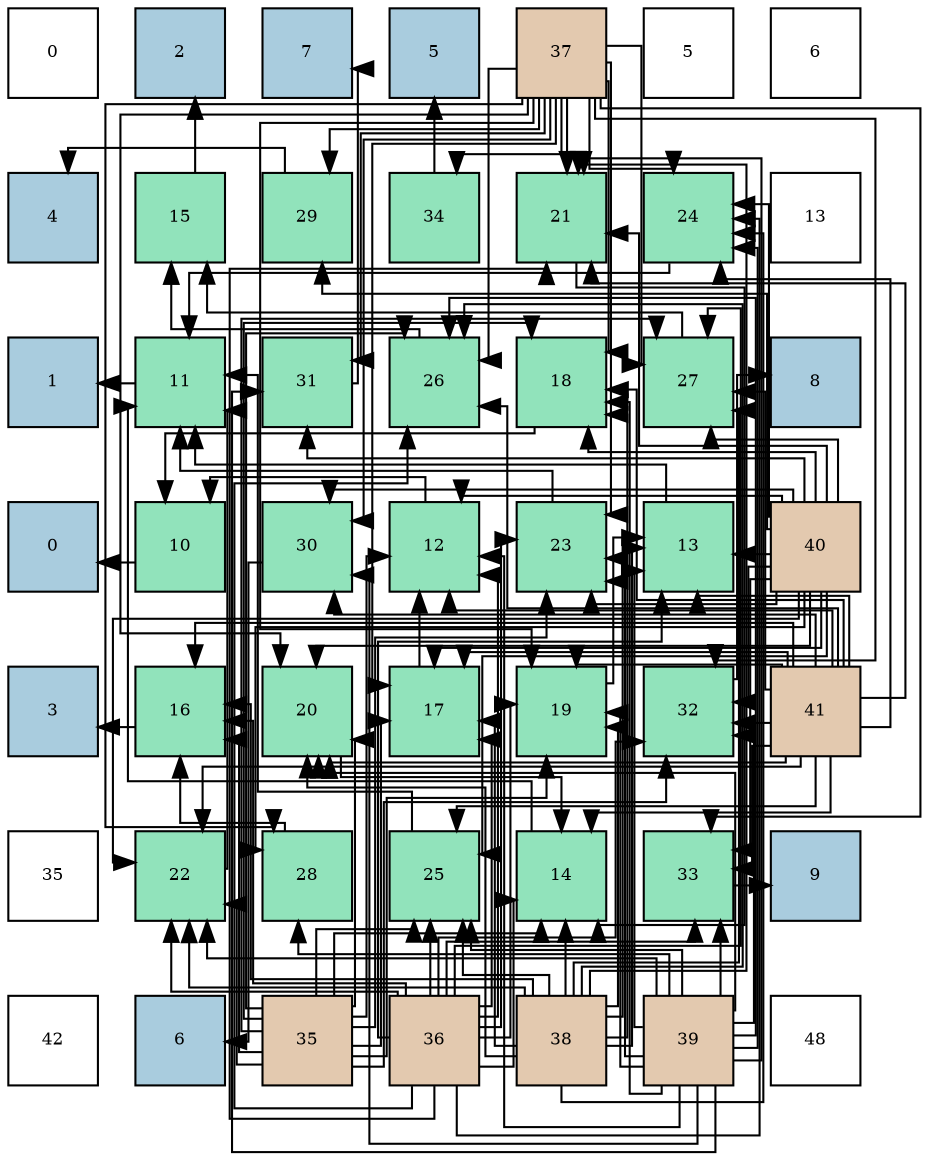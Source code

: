 digraph layout{
 rankdir=TB;
 splines=ortho;
 node [style=filled shape=square fixedsize=true width=0.6];
0[label="0", fontsize=8, fillcolor="#ffffff"];
1[label="2", fontsize=8, fillcolor="#a9ccde"];
2[label="7", fontsize=8, fillcolor="#a9ccde"];
3[label="5", fontsize=8, fillcolor="#a9ccde"];
4[label="37", fontsize=8, fillcolor="#e3c9af"];
5[label="5", fontsize=8, fillcolor="#ffffff"];
6[label="6", fontsize=8, fillcolor="#ffffff"];
7[label="4", fontsize=8, fillcolor="#a9ccde"];
8[label="15", fontsize=8, fillcolor="#91e3bb"];
9[label="29", fontsize=8, fillcolor="#91e3bb"];
10[label="34", fontsize=8, fillcolor="#91e3bb"];
11[label="21", fontsize=8, fillcolor="#91e3bb"];
12[label="24", fontsize=8, fillcolor="#91e3bb"];
13[label="13", fontsize=8, fillcolor="#ffffff"];
14[label="1", fontsize=8, fillcolor="#a9ccde"];
15[label="11", fontsize=8, fillcolor="#91e3bb"];
16[label="31", fontsize=8, fillcolor="#91e3bb"];
17[label="26", fontsize=8, fillcolor="#91e3bb"];
18[label="18", fontsize=8, fillcolor="#91e3bb"];
19[label="27", fontsize=8, fillcolor="#91e3bb"];
20[label="8", fontsize=8, fillcolor="#a9ccde"];
21[label="0", fontsize=8, fillcolor="#a9ccde"];
22[label="10", fontsize=8, fillcolor="#91e3bb"];
23[label="30", fontsize=8, fillcolor="#91e3bb"];
24[label="12", fontsize=8, fillcolor="#91e3bb"];
25[label="23", fontsize=8, fillcolor="#91e3bb"];
26[label="13", fontsize=8, fillcolor="#91e3bb"];
27[label="40", fontsize=8, fillcolor="#e3c9af"];
28[label="3", fontsize=8, fillcolor="#a9ccde"];
29[label="16", fontsize=8, fillcolor="#91e3bb"];
30[label="20", fontsize=8, fillcolor="#91e3bb"];
31[label="17", fontsize=8, fillcolor="#91e3bb"];
32[label="19", fontsize=8, fillcolor="#91e3bb"];
33[label="32", fontsize=8, fillcolor="#91e3bb"];
34[label="41", fontsize=8, fillcolor="#e3c9af"];
35[label="35", fontsize=8, fillcolor="#ffffff"];
36[label="22", fontsize=8, fillcolor="#91e3bb"];
37[label="28", fontsize=8, fillcolor="#91e3bb"];
38[label="25", fontsize=8, fillcolor="#91e3bb"];
39[label="14", fontsize=8, fillcolor="#91e3bb"];
40[label="33", fontsize=8, fillcolor="#91e3bb"];
41[label="9", fontsize=8, fillcolor="#a9ccde"];
42[label="42", fontsize=8, fillcolor="#ffffff"];
43[label="6", fontsize=8, fillcolor="#a9ccde"];
44[label="35", fontsize=8, fillcolor="#e3c9af"];
45[label="36", fontsize=8, fillcolor="#e3c9af"];
46[label="38", fontsize=8, fillcolor="#e3c9af"];
47[label="39", fontsize=8, fillcolor="#e3c9af"];
48[label="48", fontsize=8, fillcolor="#ffffff"];
edge [constraint=false, style=vis];22 -> 21;
15 -> 14;
24 -> 22;
26 -> 15;
39 -> 15;
8 -> 1;
29 -> 28;
31 -> 24;
18 -> 22;
32 -> 26;
30 -> 39;
11 -> 39;
36 -> 15;
25 -> 15;
12 -> 15;
38 -> 15;
17 -> 8;
19 -> 8;
37 -> 29;
9 -> 7;
23 -> 43;
16 -> 2;
33 -> 20;
40 -> 41;
10 -> 3;
44 -> 24;
44 -> 39;
44 -> 29;
44 -> 31;
44 -> 18;
44 -> 32;
44 -> 30;
44 -> 36;
44 -> 25;
44 -> 38;
44 -> 17;
44 -> 19;
44 -> 33;
45 -> 24;
45 -> 26;
45 -> 39;
45 -> 29;
45 -> 31;
45 -> 32;
45 -> 11;
45 -> 36;
45 -> 25;
45 -> 12;
45 -> 38;
45 -> 17;
45 -> 19;
45 -> 33;
45 -> 40;
4 -> 31;
4 -> 18;
4 -> 32;
4 -> 30;
4 -> 11;
4 -> 25;
4 -> 12;
4 -> 17;
4 -> 19;
4 -> 37;
4 -> 9;
4 -> 23;
4 -> 16;
4 -> 33;
4 -> 40;
4 -> 10;
46 -> 26;
46 -> 39;
46 -> 29;
46 -> 31;
46 -> 18;
46 -> 32;
46 -> 30;
46 -> 11;
46 -> 36;
46 -> 25;
46 -> 12;
46 -> 38;
46 -> 17;
46 -> 19;
47 -> 24;
47 -> 26;
47 -> 18;
47 -> 32;
47 -> 30;
47 -> 11;
47 -> 36;
47 -> 25;
47 -> 12;
47 -> 38;
47 -> 17;
47 -> 37;
47 -> 23;
47 -> 16;
47 -> 33;
47 -> 40;
27 -> 24;
27 -> 26;
27 -> 31;
27 -> 18;
27 -> 30;
27 -> 11;
27 -> 36;
27 -> 25;
27 -> 12;
27 -> 38;
27 -> 19;
27 -> 37;
27 -> 9;
27 -> 23;
27 -> 16;
27 -> 33;
27 -> 40;
34 -> 24;
34 -> 26;
34 -> 39;
34 -> 29;
34 -> 31;
34 -> 18;
34 -> 32;
34 -> 30;
34 -> 11;
34 -> 36;
34 -> 12;
34 -> 38;
34 -> 17;
34 -> 19;
34 -> 23;
34 -> 33;
34 -> 40;
edge [constraint=true, style=invis];
0 -> 7 -> 14 -> 21 -> 28 -> 35 -> 42;
1 -> 8 -> 15 -> 22 -> 29 -> 36 -> 43;
2 -> 9 -> 16 -> 23 -> 30 -> 37 -> 44;
3 -> 10 -> 17 -> 24 -> 31 -> 38 -> 45;
4 -> 11 -> 18 -> 25 -> 32 -> 39 -> 46;
5 -> 12 -> 19 -> 26 -> 33 -> 40 -> 47;
6 -> 13 -> 20 -> 27 -> 34 -> 41 -> 48;
rank = same {0 -> 1 -> 2 -> 3 -> 4 -> 5 -> 6};
rank = same {7 -> 8 -> 9 -> 10 -> 11 -> 12 -> 13};
rank = same {14 -> 15 -> 16 -> 17 -> 18 -> 19 -> 20};
rank = same {21 -> 22 -> 23 -> 24 -> 25 -> 26 -> 27};
rank = same {28 -> 29 -> 30 -> 31 -> 32 -> 33 -> 34};
rank = same {35 -> 36 -> 37 -> 38 -> 39 -> 40 -> 41};
rank = same {42 -> 43 -> 44 -> 45 -> 46 -> 47 -> 48};
}
